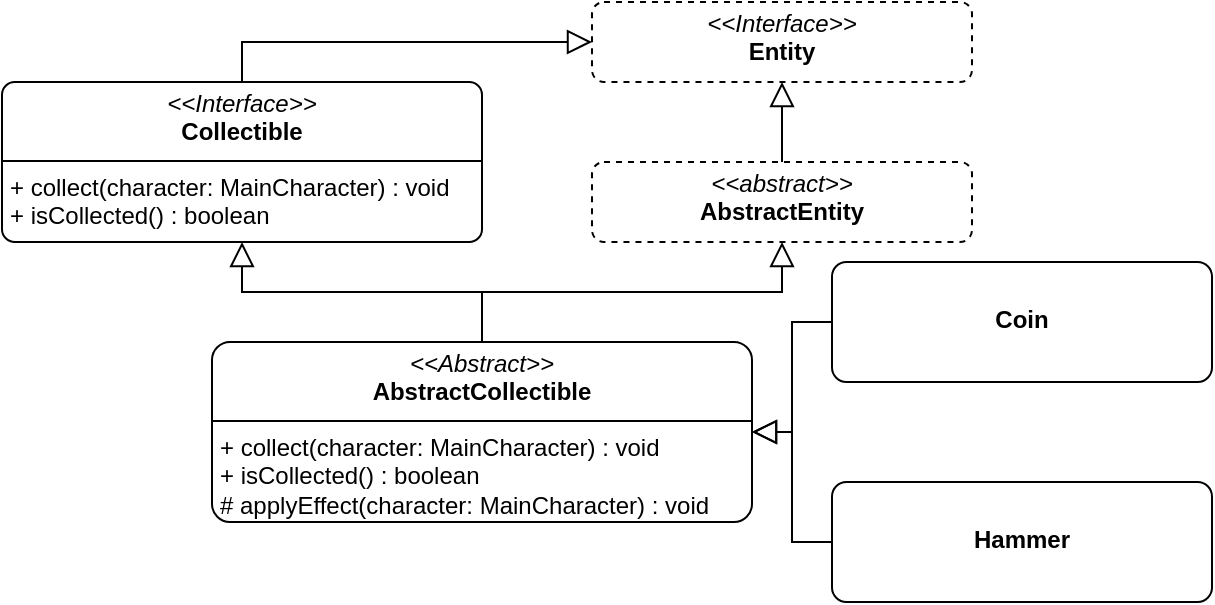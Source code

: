 <mxfile version="27.2.0">
  <diagram name="Page-1" id="yZgOhezI_Hf30vy9chSD">
    <mxGraphModel dx="1425" dy="841" grid="1" gridSize="10" guides="1" tooltips="1" connect="1" arrows="1" fold="1" page="1" pageScale="1" pageWidth="850" pageHeight="1100" math="0" shadow="0">
      <root>
        <mxCell id="0" />
        <mxCell id="1" parent="0" />
        <mxCell id="3nVsNip_MtOoqVxNHY1w-1" value="&lt;p style=&quot;margin:0px;margin-top:4px;text-align:center;&quot;&gt;&lt;i&gt;&amp;lt;&amp;lt;Interface&amp;gt;&amp;gt;&lt;/i&gt;&lt;br&gt;&lt;b&gt;Entity&lt;/b&gt;&lt;/p&gt;" style="verticalAlign=top;align=left;overflow=fill;html=1;whiteSpace=wrap;dashed=1;rounded=1;" parent="1" vertex="1">
          <mxGeometry x="480" y="170" width="190" height="40" as="geometry" />
        </mxCell>
        <mxCell id="3nVsNip_MtOoqVxNHY1w-7" style="edgeStyle=orthogonalEdgeStyle;rounded=0;orthogonalLoop=1;jettySize=auto;html=1;exitX=0.5;exitY=0;exitDx=0;exitDy=0;entryX=0.5;entryY=1;entryDx=0;entryDy=0;endArrow=block;endFill=0;endSize=10;" parent="1" source="3nVsNip_MtOoqVxNHY1w-6" target="3nVsNip_MtOoqVxNHY1w-1" edge="1">
          <mxGeometry relative="1" as="geometry" />
        </mxCell>
        <mxCell id="3nVsNip_MtOoqVxNHY1w-6" value="&lt;p style=&quot;margin:0px;margin-top:4px;text-align:center;&quot;&gt;&lt;i&gt;&amp;lt;&amp;lt;abstract&amp;gt;&amp;gt;&lt;/i&gt;&lt;br&gt;&lt;b&gt;AbstractEntity&lt;/b&gt;&lt;/p&gt;" style="verticalAlign=top;align=left;overflow=fill;html=1;whiteSpace=wrap;dashed=1;rounded=1;" parent="1" vertex="1">
          <mxGeometry x="480" y="250" width="190" height="40" as="geometry" />
        </mxCell>
        <mxCell id="3nVsNip_MtOoqVxNHY1w-9" style="edgeStyle=orthogonalEdgeStyle;rounded=0;orthogonalLoop=1;jettySize=auto;html=1;exitX=0.5;exitY=0;exitDx=0;exitDy=0;entryX=0;entryY=0.5;entryDx=0;entryDy=0;endArrow=block;endFill=0;endSize=10;" parent="1" source="3nVsNip_MtOoqVxNHY1w-8" target="3nVsNip_MtOoqVxNHY1w-1" edge="1">
          <mxGeometry relative="1" as="geometry" />
        </mxCell>
        <mxCell id="3nVsNip_MtOoqVxNHY1w-8" value="&lt;p style=&quot;margin:0px;margin-top:4px;text-align:center;&quot;&gt;&lt;i&gt;&amp;lt;&amp;lt;Interface&amp;gt;&amp;gt;&lt;/i&gt;&lt;br&gt;&lt;b&gt;Collectible&lt;/b&gt;&lt;/p&gt;&lt;hr size=&quot;1&quot; style=&quot;border-style:solid;&quot;&gt;&lt;p style=&quot;margin:0px;margin-left:4px;&quot;&gt;+ collect(character: MainCharacter) : void&lt;/p&gt;&lt;p style=&quot;margin:0px;margin-left:4px;&quot;&gt;+ isCollected() : boolean&lt;/p&gt;" style="verticalAlign=top;align=left;overflow=fill;html=1;whiteSpace=wrap;rounded=1;arcSize=8;" parent="1" vertex="1">
          <mxGeometry x="185" y="210" width="240" height="80" as="geometry" />
        </mxCell>
        <mxCell id="3nVsNip_MtOoqVxNHY1w-11" style="edgeStyle=orthogonalEdgeStyle;rounded=0;orthogonalLoop=1;jettySize=auto;html=1;exitX=0.5;exitY=0;exitDx=0;exitDy=0;entryX=0.5;entryY=1;entryDx=0;entryDy=0;endArrow=block;endFill=0;endSize=10;" parent="1" source="3nVsNip_MtOoqVxNHY1w-10" target="3nVsNip_MtOoqVxNHY1w-8" edge="1">
          <mxGeometry relative="1" as="geometry" />
        </mxCell>
        <mxCell id="3nVsNip_MtOoqVxNHY1w-12" style="edgeStyle=orthogonalEdgeStyle;rounded=0;orthogonalLoop=1;jettySize=auto;html=1;exitX=0.5;exitY=0;exitDx=0;exitDy=0;entryX=0.5;entryY=1;entryDx=0;entryDy=0;endArrow=block;endFill=0;endSize=10;" parent="1" source="3nVsNip_MtOoqVxNHY1w-10" target="3nVsNip_MtOoqVxNHY1w-6" edge="1">
          <mxGeometry relative="1" as="geometry" />
        </mxCell>
        <mxCell id="3nVsNip_MtOoqVxNHY1w-10" value="&lt;p style=&quot;margin:0px;margin-top:4px;text-align:center;&quot;&gt;&lt;i&gt;&amp;lt;&amp;lt;Abstract&amp;gt;&amp;gt;&lt;/i&gt;&lt;br&gt;&lt;b&gt;AbstractCollectible&lt;/b&gt;&lt;/p&gt;&lt;hr size=&quot;1&quot; style=&quot;border-style:solid;&quot;&gt;&lt;p style=&quot;margin:0px;margin-left:4px;&quot;&gt;+ collect(character: MainCharacter) : void&lt;/p&gt;&lt;p style=&quot;margin:0px;margin-left:4px;&quot;&gt;+ isCollected() : boolean&lt;/p&gt;&lt;p style=&quot;margin:0px;margin-left:4px;&quot;&gt;# applyEffect(character: MainCharacter) : void&lt;/p&gt;" style="verticalAlign=top;align=left;overflow=fill;html=1;whiteSpace=wrap;rounded=1;arcSize=10;" parent="1" vertex="1">
          <mxGeometry x="290" y="340" width="270" height="90" as="geometry" />
        </mxCell>
        <mxCell id="3nVsNip_MtOoqVxNHY1w-16" style="edgeStyle=orthogonalEdgeStyle;rounded=0;orthogonalLoop=1;jettySize=auto;html=1;exitX=0;exitY=0.5;exitDx=0;exitDy=0;entryX=1;entryY=0.5;entryDx=0;entryDy=0;endArrow=block;endFill=0;endSize=10;" parent="1" source="3nVsNip_MtOoqVxNHY1w-14" target="3nVsNip_MtOoqVxNHY1w-10" edge="1">
          <mxGeometry relative="1" as="geometry" />
        </mxCell>
        <mxCell id="3nVsNip_MtOoqVxNHY1w-14" value="&lt;p style=&quot;margin:0px;margin-top:4px;text-align:center;&quot;&gt;&lt;b&gt;&lt;br&gt;&lt;/b&gt;&lt;/p&gt;&lt;p style=&quot;margin:0px;margin-top:4px;text-align:center;&quot;&gt;&lt;b&gt;Hammer&lt;/b&gt;&lt;/p&gt;" style="verticalAlign=top;align=left;overflow=fill;html=1;whiteSpace=wrap;rounded=1;arcSize=12;" parent="1" vertex="1">
          <mxGeometry x="600" y="410" width="190" height="60" as="geometry" />
        </mxCell>
        <mxCell id="3nVsNip_MtOoqVxNHY1w-17" style="edgeStyle=orthogonalEdgeStyle;rounded=0;orthogonalLoop=1;jettySize=auto;html=1;exitX=0;exitY=0.5;exitDx=0;exitDy=0;entryX=1;entryY=0.5;entryDx=0;entryDy=0;endArrow=block;endFill=0;endSize=10;" parent="1" source="3nVsNip_MtOoqVxNHY1w-15" target="3nVsNip_MtOoqVxNHY1w-10" edge="1">
          <mxGeometry relative="1" as="geometry" />
        </mxCell>
        <mxCell id="3nVsNip_MtOoqVxNHY1w-15" value="&lt;p style=&quot;margin:0px;margin-top:4px;text-align:center;&quot;&gt;&lt;b&gt;&lt;br&gt;&lt;/b&gt;&lt;/p&gt;&lt;p style=&quot;margin:0px;margin-top:4px;text-align:center;&quot;&gt;&lt;b&gt;Coin&lt;/b&gt;&lt;/p&gt;" style="verticalAlign=top;align=left;overflow=fill;html=1;whiteSpace=wrap;rounded=1;arcSize=12;" parent="1" vertex="1">
          <mxGeometry x="600" y="300" width="190" height="60" as="geometry" />
        </mxCell>
      </root>
    </mxGraphModel>
  </diagram>
</mxfile>
